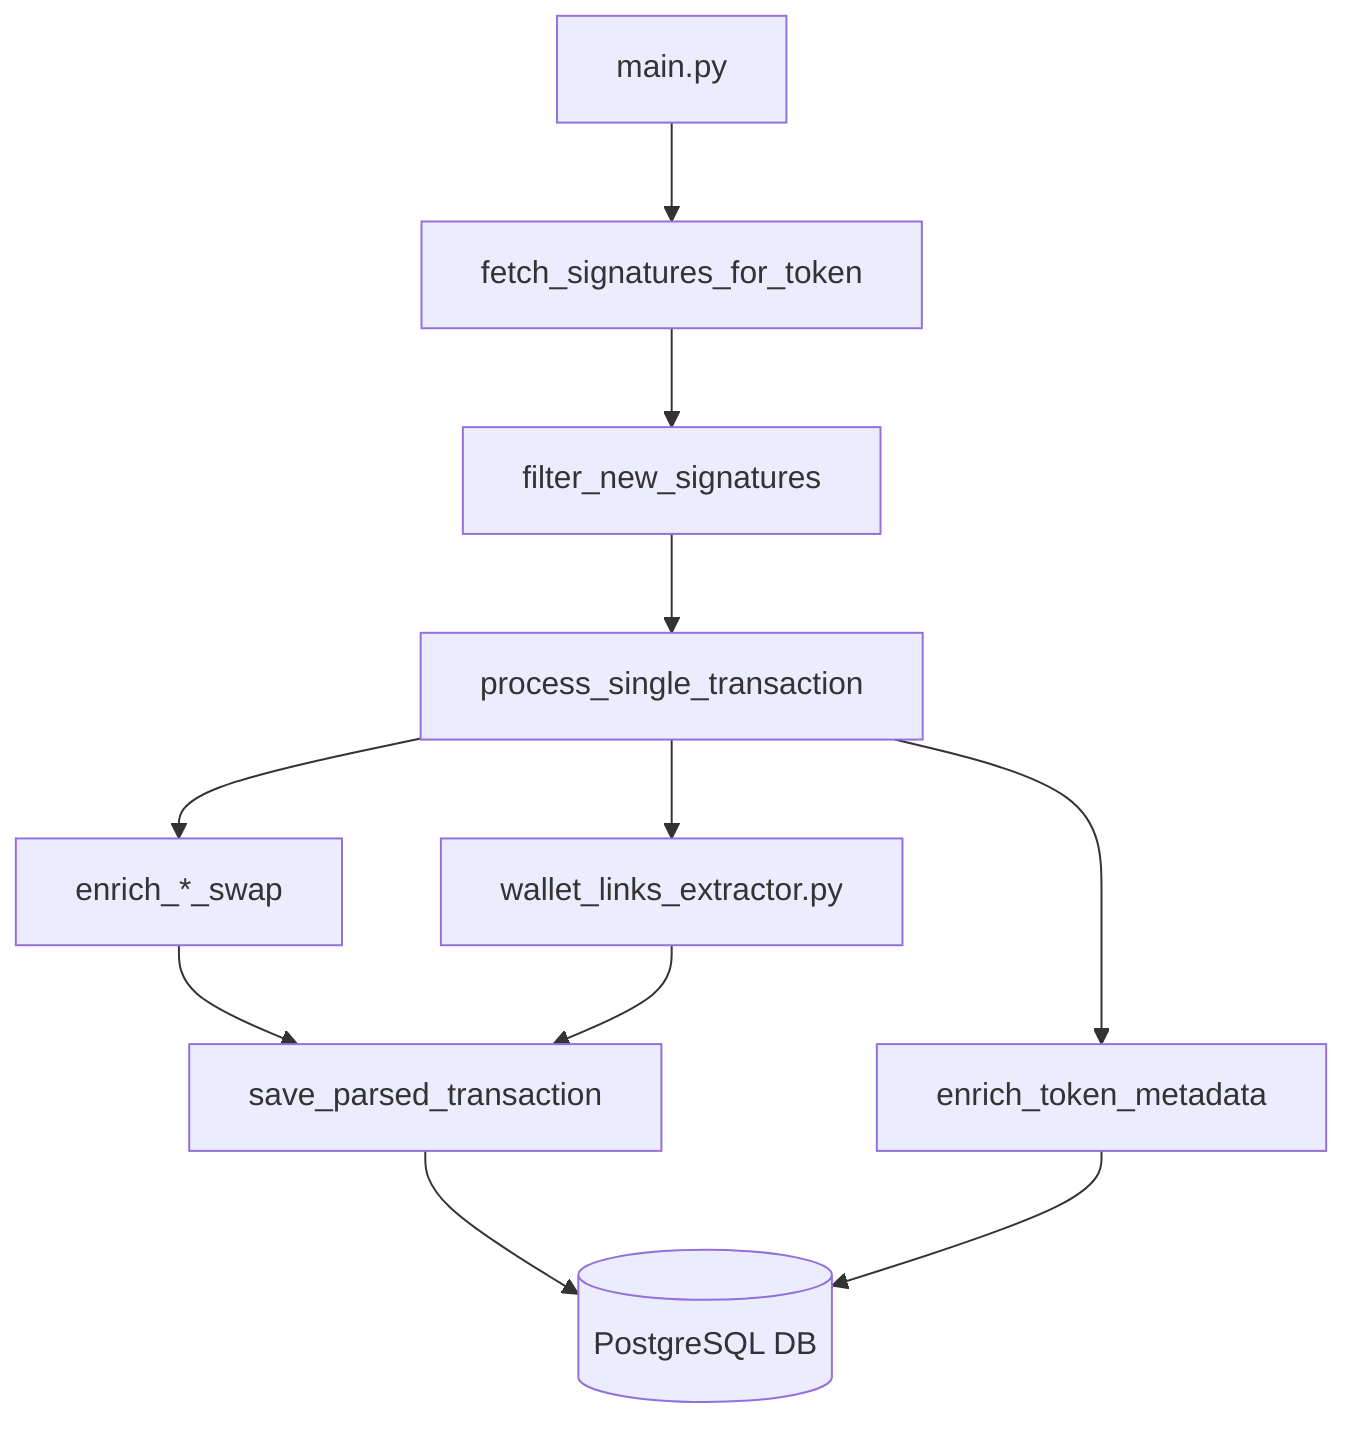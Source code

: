 flowchart TD
    main[main.py]
    signatures[fetch_signatures_for_token]
    filter[filter_new_signatures]
    process[process_single_transaction]
    enrich[enrich_*_swap]
    save[save_parsed_transaction]
    db[(PostgreSQL DB)]
    meta[enrich_token_metadata]
    wallet[wallet_links_extractor.py]

    main --> signatures
    signatures --> filter
    filter --> process
    process --> enrich
    process --> wallet
    enrich --> save
    wallet --> save
    save --> db
    process --> meta
    meta --> db